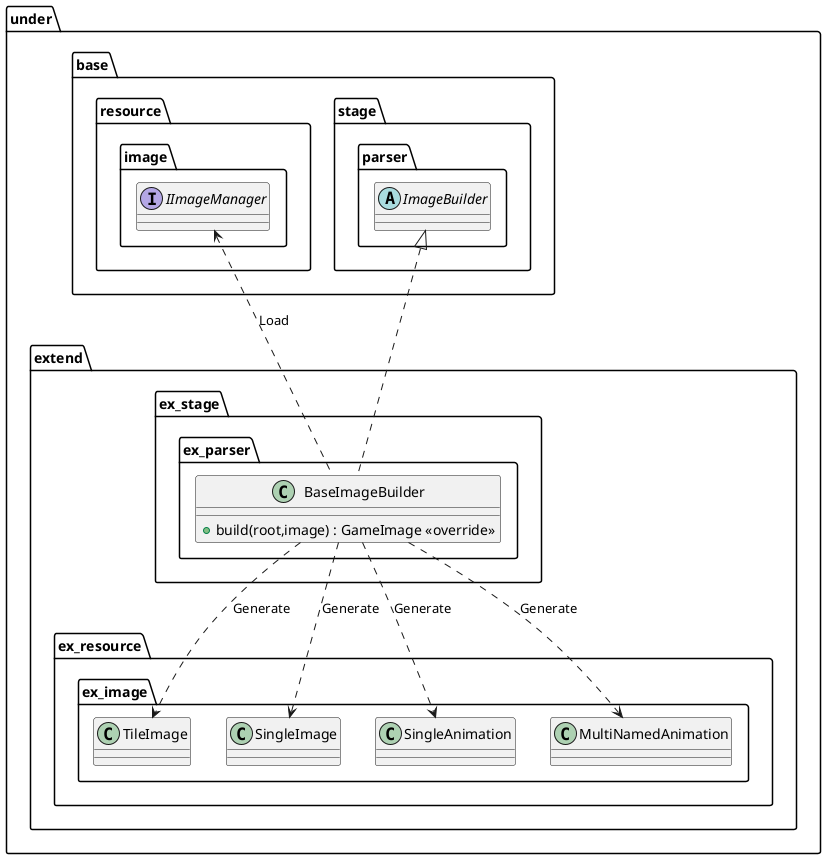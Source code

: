 @startuml ParserBuilder

package under {
    package extend {
        package ex_stage {
            package ex_parser {
                class BaseImageBuilder {
                    +build(root,image) : GameImage <<override>>
                }
            }
        }
    }
}

package under {
    package base {
        package resource {
            package image {
                interface IImageManager
            }
        }
        package stage {
            package parser {
                abstract ImageBuilder
            }
        }
    }
    package extend {
        package ex_resource {
            package ex_image {
                class TileImage
                class SingleImage
                class SingleAnimation
                class MultiNamedAnimation
            }
        }
    }
}

BaseImageBuilder ..> TileImage : Generate
BaseImageBuilder ..> SingleImage : Generate
BaseImageBuilder ..> SingleAnimation : Generate
BaseImageBuilder ..> MultiNamedAnimation : Generate
IImageManager <.. BaseImageBuilder : Load

ImageBuilder <|.. BaseImageBuilder

@enduml
